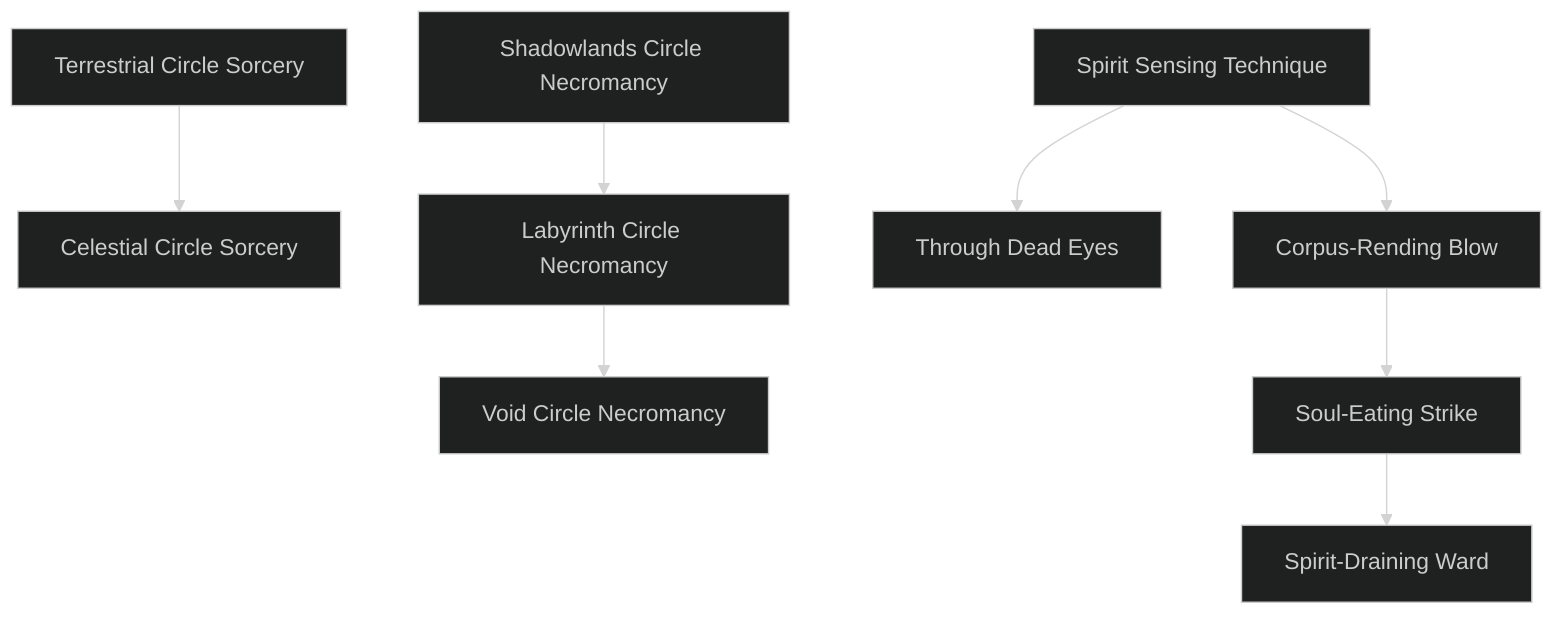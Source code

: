 ---
config:
  theme: dark
---
flowchart TD

    terrestrial_circle_sorcery[Terrestrial Circle Sorcery]
    click terrestrial_circle_sorcery callback "
        Terrestrial Circle Sorcery<br>
        <br>
        Cost: 1 Willpower<br>
        Duration: Instant<br>
        Type: Simple<br>
        Minimum Occult: 3<br>
        Minimum Essence: 3<br>
        Prerequisite Charms: None<br>
        <br>
        Least of all sorcery and still worlds beyond the power
        of the most talented mortal wizards, magic of the First
        Circle sees much use among the deathknights.
        Note that invoking this Charm only enables the
        character to cast a single Terrestrial Circle Sorcery spell.
        The actual spell itself has an Essence cost, often very high,
        that the character must pay to actualize it. This cost is
        listed in the spell’s description. Terrestrial Circle Sorcery
        can never be part of a Combo.
        "

    celestial_circle_sorcery[Celestial Circle Sorcery]
    terrestrial_circle_sorcery --> celestial_circle_sorcery
    click celestial_circle_sorcery callback "
        Celestial Circle Sorcery<br>
        <br>
        Cost: 2 Willpower<br>
        Duration: Instant<br>
        Type: Simple<br>
        Minimum Occult: 4<br>
        Minimum Essence: 4<br>
        Prerequisite Charms: Terrestrial Circle Sorcery<br>
        <br>
        Easily outstripping the most potent spells of the Dragon-Blooded,
        the magic of the Second Circle is well known in the
        Underworld as a weapon of the Deathlords and their Daybreak
        Caste servants. Other Abyssal Exalted must often coax
        or barter with these entities for power, though the sorcerer-
        kings of the dead are notably reticent to share their secrets.
        Celestial Circle Sorcery can never be part of a Combo.
        "

    shadowlands_circle_necromancy[Shadowlands Circle Necromancy]
    click shadowlands_circle_necromancy callback "
        Shadowlands Circle Necromancy<br>
        <br>
        Cost: 1 Willpower<br>
        Duration: Instant<br>
        Type: Simple<br>
        Minimum Occult: 3<br>
        Minimum Essence: 3<br>
        Prerequisite Charms: None<br>
        <br>
        Where sorcery manipulates and channels the Essence
        of Creation, its sister art of necromancy binds the dark
        energies of the Underworld. The Essence of death is potent
        but limited in scope. What it lacks in flexibility, however,
        it makes up for in might. Those who delve into the mystical
        lore of the Malfeans to master this Charm can hone will
        and spirit to perform necromancy of the First Circle. Note
        that, as with sorcery, the cost of this Charm only enables
        the character to cast a single Shadowlands Circle spell.
        The actual spell itself has an Essence cost, often very high,
        that the character must pay to actualize it. This cost is
        listed in the spell’s description. Shadowlands Circle Necromancy
        can never be part of a Combo.
        "

    labyrinth_circle_necromancy[Labyrinth Circle Necromancy]
    shadowlands_circle_necromancy --> labyrinth_circle_necromancy
    click labyrinth_circle_necromancy callback "
        Labyrinth Circle Necromancy<br>
        <br>
        Cost: 2 Willpower<br>
        Duration: Instant<br>
        Type: Simple<br>
        Minimum Occult: 4<br>
        Minimum Essence: 4<br>
        Prerequisite Charms: Shadowlands Circle Necromancy<br>
        <br>
        Above — or perhaps below — the necromancy of
        the First Circle, Labyrinth Circle magic is the stuff of
        nightmares and dreams best left to dead gods. Still, for
        those who would master its secrets, this circle offers great
        and terrible power. Labyrinth Circle Necromancy can
        never be part of a Combo.
        "

    void_circle_necromancy[Void Circle Necromancy]
    labyrinth_circle_necromancy --> void_circle_necromancy
    click void_circle_necromancy callback "
        Void Circle Necromancy<br>
        <br>
        Cost: 3 Willpower<br>
        Duration: Instant<br>
        Type: Simple<br>
        Minimum Occult: 5<br>
        Minimum Essence: 5<br>
        Prerequisite Charms: Labyrinth Circle Necromancy<br>
        <br>
        In true poetic irony, the very death taint that denies
        the Abyssal Exalted access to Solar Circle Sorcery also
        grants them comparable power over the Oblivion they
        serve. Masters of Void Circle Necromancy are thankfully
        rare, but theirs is the power of unmaking, the power that
        would devour all Creation in its hunger — and the
        Underworld as well. Few spells of this potency exist
        outside the personal libraries of the Deathlords; the
        sorcerer-kings of the Underworld zealously hoard such
        mighty lore as they hoard little else. Void Circle Necromancy
        can never be part of a Combo.
        "

    spirit_sensing_technique[Spirit Sensing Technique]
    click spirit_sensing_technique callback "
        Spirit Sensing Technique<br>
        <br>
        Cost: 5 motes<br>
        Duration: One scene<br>
        Type: Simple<br>
        Minimum Occult: 2<br>
        Minimum Essence: 2<br>
        Prerequisite Charms: None<br>
        <br>
        This Charm allows the character to perceive dematerialized
        spirits in her vicinity. Such beings appear as
        translucent specters of their materialized form, although
        ghosts appear more “solid” to the Abyssal than other types
        of spirits. Every 5 motes spent above the Charm’s base cost
        allow the character to project one additional sense into the
        spirit realm. However, even if a character can feel the
        touch of a dematerialized spirit, she cannot actually touch
        it without employing other magic.
        "

    through_dead_eyes[Through Dead Eyes]
    spirit_sensing_technique --> through_dead_eyes
    click through_dead_eyes callback "
        Through Dead Eyes<br>
        <br>
        Cost: 6 motes<br>
        Duration: One scene<br>
        Type: Simple<br>
        Minimum Occult: 5<br>
        Minimum Essence: 2<br>
        Prerequisite Charms: Spirit Sensing Technique<br>
        <br>
        Even in the most verdant forests, the necrotic Essence
        of the Underworld leaks through into Creation in
        wisps and trails. With this potent Charm, an Abyssal can
        perceive these energies directly. Beings and places suffused
        with death glow with their own baleful radiance,
        while objects imbued with living Essence appear shadowed
        or empty. In addition to perceiving dematerialized
        ghosts, the character can identify other Abyssal Exalted
        with a glance and precisely determine the boundaries of
        any shadowland. Deathknights employing this Charm
        can also spot the seething ripples and whorls of Charms
        and sorcery, allowing them to notice most magic without
        a roll. With a successful Intelligence + Occult roll, a
        character can even identify magic (although the difficulty
        increases by 1 if the scrutinized magic does not
        involve death energy).
        "

    corpus_rending_blow[Corpus-Rending Blow]
    spirit_sensing_technique --> corpus_rending_blow
    click corpus_rending_blow callback "
        Corpus-Rending Blow<br>
        <br>
        Cost: 2 motes<br>
        Duration: Instant<br>
        Type: Supplemental<br>
        Minimum Occult: 3<br>
        Minimum Essence: 2<br>
        Prerequisite Charms: Spirit Sensing Technique<br>
        <br>
        Charging his hand or weapon with spectral energy,
        the character can make one strike against an immaterial
        spirit. The character’s player must still roll to hit the
        creature normally, although the deathknight may elect to
        attack the spirit’s Essence in lieu of inflicting damage. This
        decision must be made when activating the Charm, before
        rolling the attack. If the Abyssal chooses to drain Essence,
        roll her Conviction + Occult in place of damage, using the
        spirit’s Valor as its soak total. Each level of “damage”
        inflicted in this fashion drains 2 motes of Essence from the
        spirit’s pool and adds it to the character’s own. Drained
        motes that would take a character above her normal
        maximum are still drained but dissipate without benefit to
        the Exalt. If the character uses this Charm to cause actual
        injury, the attack is resolved normally. This Charm confers
        no ability to perceive incorporeal spirits, so characters
        attacking without other magic (such as Spirit Sensing
        Technique) suffer the usual penalty for blind fighting. This
        Charm has no effect on materialized spirits. Corpus-Rending
        Blow is explicitly permitted to be part of a Combo with
        Charms of other Abilities.
        "

    soul_eating_strike[Soul-Eating Strike]
    corpus_rending_blow --> soul_eating_strike
    click soul_eating_strike callback "
        Soul-Eating Strike<br>
        <br>
        Cost: 5 motes<br>
        Duration: Instant<br>
        Type: Supplemental<br>
        Minimum Occult: 5<br>
        Minimum Essence: 3<br>
        Prerequisite Charms: Corpus-Rending Blow<br>
        <br>
        This Charm allows an Abyssal to infuse a single attack
        with the chill of the Void. The character’s blow can strike
        incorporeal spirits. A successful hit inflicts aggravated damage
        and drains Essence as Corpus-Rending Blow (roll
        separately for each form of damage). Spirits slain by such
        attacks are irrevocably destroyed. Against materialized spir-
        its, this Charm allows the Abyssal to drain Essence as above,
        but the attack does not inflict aggravated damage. Materialized
        spirits killed via Soul-Eating Strike eventually
        regenerate. This Charm is explicitly permitted to be part of
        a Combo with Charms of other Abilities. Spirits can sense
        Exalted who know this Charm and fear and loathe them.
        "

    spirit_draining_ward[Spirit-Draining Ward]
    soul_eating_strike --> spirit_draining_ward
    click spirit_draining_ward callback "
        Spirit-Draining Ward<br>
        <br>
        Cost: 10 motes<br>
        Duration: One scene<br>
        Type: Simple<br>
        Minimum Occult: 5<br>
        Minimum Essence: 3<br>
        Prerequisite Charms: Soul-Eating Strike<br>
        <br>
        Opening himself as a conduit to the Void, the Abyssal
        spreads his arms, and a maelstrom of flickering shadows
        billows out to fill a radius equaling his permanent Essence in
        yards. This effect remains centered on the character for the
        remainder of the scene. While visible in the material world,
        the unnatural storm barely raises a light breeze. However,
        immaterial spirits within the area of effect suffer battering
        cold equivalent to an arctic gale. Against such creatures, this
        Charm inflicts a number of levels of aggravated damage equal
        to the Abyssal’s permanent Essence minus the spirit’s permanent
        Essence. This damage is not rolled. It is simply applied
        each turn unless the spirit has a means of soaking aggravated
        damage. The character regains 2 motes of Essence for every
        level of damage inflicted by the ward, up to his usual maximum.
        Spirits killed by this Charm are sucked into the Void
        and permanently destroyed. Although this Charm cannot
        injure spirits whose Essence rating matches or exceeds the
        character, the ward still discomfits them (adding +1 to the
        difficulty of all actions inside its area of effect). Materialized
        spirits are immune to this Charm. Spirits can sense Exalts who
        knows this Charm and hate them for it.
        "
